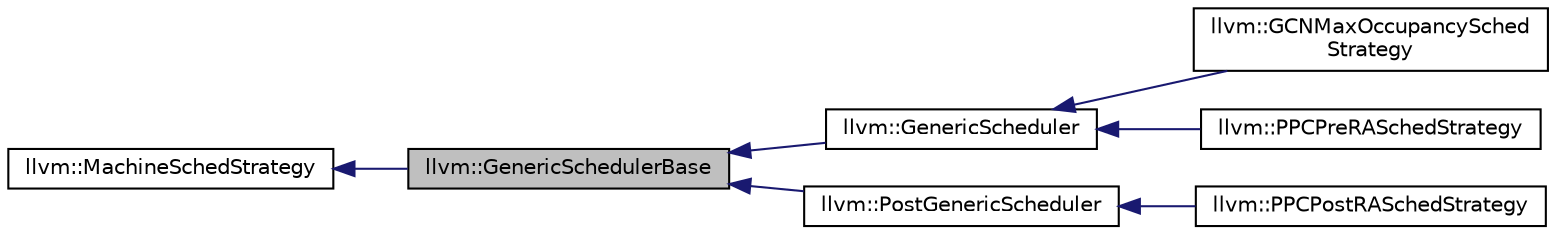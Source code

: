 digraph "llvm::GenericSchedulerBase"
{
 // LATEX_PDF_SIZE
  bgcolor="transparent";
  edge [fontname="Helvetica",fontsize="10",labelfontname="Helvetica",labelfontsize="10"];
  node [fontname="Helvetica",fontsize="10",shape="box"];
  rankdir="LR";
  Node1 [label="llvm::GenericSchedulerBase",height=0.2,width=0.4,color="black", fillcolor="grey75", style="filled", fontcolor="black",tooltip="Base class for GenericScheduler."];
  Node2 -> Node1 [dir="back",color="midnightblue",fontsize="10",style="solid",fontname="Helvetica"];
  Node2 [label="llvm::MachineSchedStrategy",height=0.2,width=0.4,color="black",URL="$classllvm_1_1MachineSchedStrategy.html",tooltip="MachineSchedStrategy - Interface to the scheduling algorithm used by ScheduleDAGMI."];
  Node1 -> Node3 [dir="back",color="midnightblue",fontsize="10",style="solid",fontname="Helvetica"];
  Node3 [label="llvm::GenericScheduler",height=0.2,width=0.4,color="black",URL="$classllvm_1_1GenericScheduler.html",tooltip="GenericScheduler shrinks the unscheduled zone using heuristics to balance the schedule."];
  Node3 -> Node4 [dir="back",color="midnightblue",fontsize="10",style="solid",fontname="Helvetica"];
  Node4 [label="llvm::GCNMaxOccupancySched\lStrategy",height=0.2,width=0.4,color="black",URL="$classllvm_1_1GCNMaxOccupancySchedStrategy.html",tooltip="This is a minimal scheduler strategy."];
  Node3 -> Node5 [dir="back",color="midnightblue",fontsize="10",style="solid",fontname="Helvetica"];
  Node5 [label="llvm::PPCPreRASchedStrategy",height=0.2,width=0.4,color="black",URL="$classllvm_1_1PPCPreRASchedStrategy.html",tooltip="A MachineSchedStrategy implementation for PowerPC pre RA scheduling."];
  Node1 -> Node6 [dir="back",color="midnightblue",fontsize="10",style="solid",fontname="Helvetica"];
  Node6 [label="llvm::PostGenericScheduler",height=0.2,width=0.4,color="black",URL="$classllvm_1_1PostGenericScheduler.html",tooltip="PostGenericScheduler - Interface to the scheduling algorithm used by ScheduleDAGMI."];
  Node6 -> Node7 [dir="back",color="midnightblue",fontsize="10",style="solid",fontname="Helvetica"];
  Node7 [label="llvm::PPCPostRASchedStrategy",height=0.2,width=0.4,color="black",URL="$classllvm_1_1PPCPostRASchedStrategy.html",tooltip="A MachineSchedStrategy implementation for PowerPC post RA scheduling."];
}
